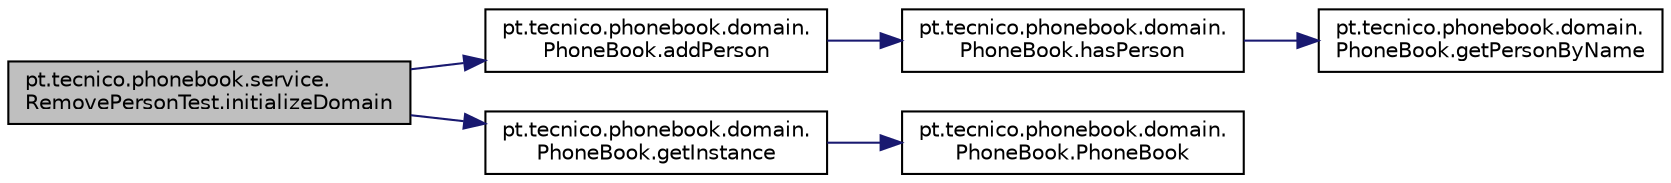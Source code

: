 digraph "pt.tecnico.phonebook.service.RemovePersonTest.initializeDomain"
{
  edge [fontname="Helvetica",fontsize="10",labelfontname="Helvetica",labelfontsize="10"];
  node [fontname="Helvetica",fontsize="10",shape=record];
  rankdir="LR";
  Node0 [label="pt.tecnico.phonebook.service.\lRemovePersonTest.initializeDomain",height=0.2,width=0.4,color="black", fillcolor="grey75", style="filled", fontcolor="black"];
  Node0 -> Node1 [color="midnightblue",fontsize="10",style="solid",fontname="Helvetica"];
  Node1 [label="pt.tecnico.phonebook.domain.\lPhoneBook.addPerson",height=0.2,width=0.4,color="black", fillcolor="white", style="filled",URL="$classpt_1_1tecnico_1_1phonebook_1_1domain_1_1PhoneBook.html#af8a25a4b3d8ccc353765cfde1eee6800"];
  Node1 -> Node2 [color="midnightblue",fontsize="10",style="solid",fontname="Helvetica"];
  Node2 [label="pt.tecnico.phonebook.domain.\lPhoneBook.hasPerson",height=0.2,width=0.4,color="black", fillcolor="white", style="filled",URL="$classpt_1_1tecnico_1_1phonebook_1_1domain_1_1PhoneBook.html#a0ec26077676770725334df63e9dd16a7"];
  Node2 -> Node3 [color="midnightblue",fontsize="10",style="solid",fontname="Helvetica"];
  Node3 [label="pt.tecnico.phonebook.domain.\lPhoneBook.getPersonByName",height=0.2,width=0.4,color="black", fillcolor="white", style="filled",URL="$classpt_1_1tecnico_1_1phonebook_1_1domain_1_1PhoneBook.html#ac605e9894944972f6a77a090193c9504"];
  Node0 -> Node4 [color="midnightblue",fontsize="10",style="solid",fontname="Helvetica"];
  Node4 [label="pt.tecnico.phonebook.domain.\lPhoneBook.getInstance",height=0.2,width=0.4,color="black", fillcolor="white", style="filled",URL="$classpt_1_1tecnico_1_1phonebook_1_1domain_1_1PhoneBook.html#a4713673e1ac82a999c8fb36b44c9c393"];
  Node4 -> Node5 [color="midnightblue",fontsize="10",style="solid",fontname="Helvetica"];
  Node5 [label="pt.tecnico.phonebook.domain.\lPhoneBook.PhoneBook",height=0.2,width=0.4,color="black", fillcolor="white", style="filled",URL="$classpt_1_1tecnico_1_1phonebook_1_1domain_1_1PhoneBook.html#af59e7c6b41881e9b0513fb8aa09d233e"];
}
